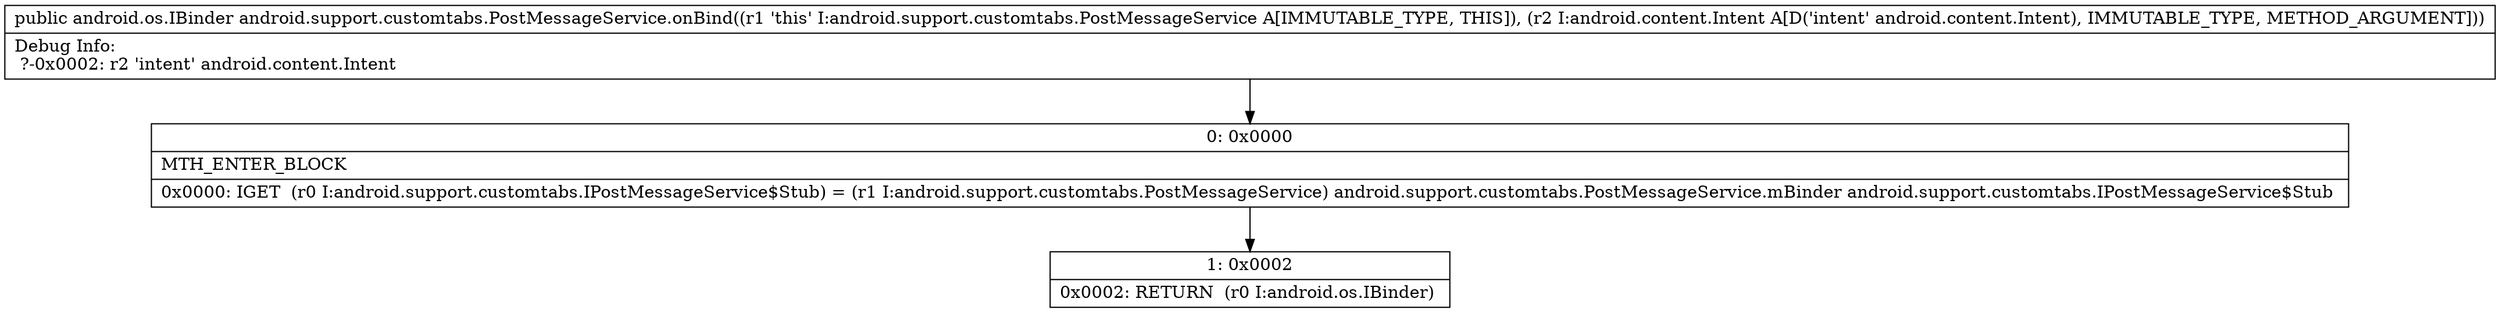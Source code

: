 digraph "CFG forandroid.support.customtabs.PostMessageService.onBind(Landroid\/content\/Intent;)Landroid\/os\/IBinder;" {
Node_0 [shape=record,label="{0\:\ 0x0000|MTH_ENTER_BLOCK\l|0x0000: IGET  (r0 I:android.support.customtabs.IPostMessageService$Stub) = (r1 I:android.support.customtabs.PostMessageService) android.support.customtabs.PostMessageService.mBinder android.support.customtabs.IPostMessageService$Stub \l}"];
Node_1 [shape=record,label="{1\:\ 0x0002|0x0002: RETURN  (r0 I:android.os.IBinder) \l}"];
MethodNode[shape=record,label="{public android.os.IBinder android.support.customtabs.PostMessageService.onBind((r1 'this' I:android.support.customtabs.PostMessageService A[IMMUTABLE_TYPE, THIS]), (r2 I:android.content.Intent A[D('intent' android.content.Intent), IMMUTABLE_TYPE, METHOD_ARGUMENT]))  | Debug Info:\l  ?\-0x0002: r2 'intent' android.content.Intent\l}"];
MethodNode -> Node_0;
Node_0 -> Node_1;
}

